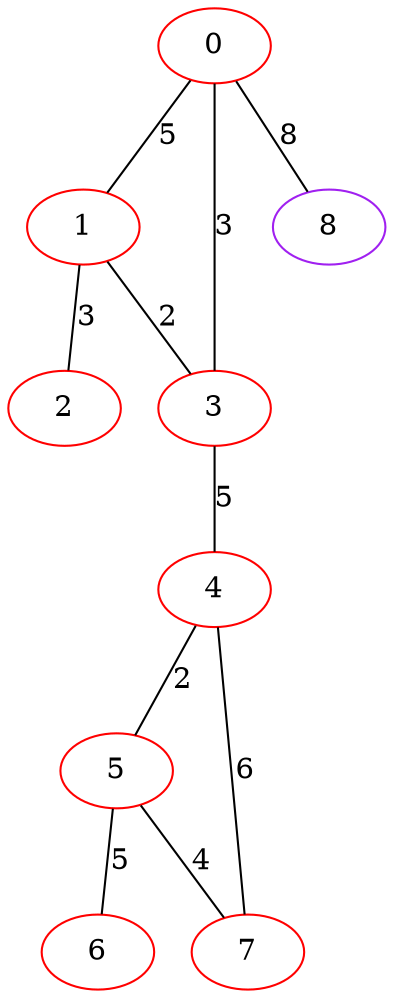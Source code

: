 graph "" {
0 [color=red, weight=1];
1 [color=red, weight=1];
2 [color=red, weight=1];
3 [color=red, weight=1];
4 [color=red, weight=1];
5 [color=red, weight=1];
6 [color=red, weight=1];
7 [color=red, weight=1];
8 [color=purple, weight=4];
0 -- 8  [key=0, label=8];
0 -- 1  [key=0, label=5];
0 -- 3  [key=0, label=3];
1 -- 2  [key=0, label=3];
1 -- 3  [key=0, label=2];
3 -- 4  [key=0, label=5];
4 -- 5  [key=0, label=2];
4 -- 7  [key=0, label=6];
5 -- 6  [key=0, label=5];
5 -- 7  [key=0, label=4];
}
